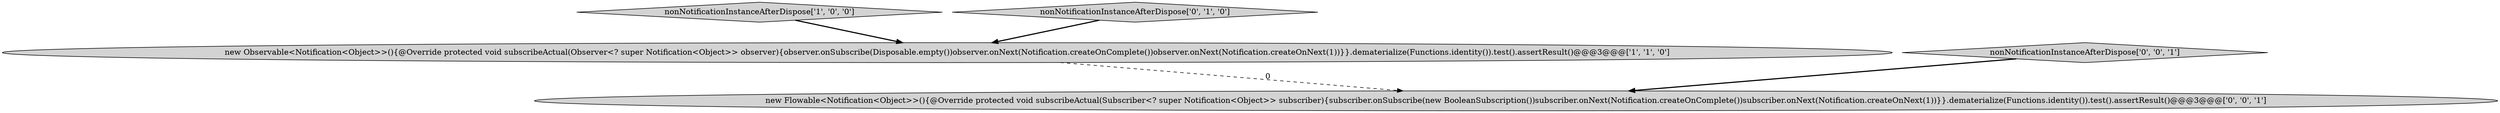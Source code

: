 digraph {
0 [style = filled, label = "nonNotificationInstanceAfterDispose['1', '0', '0']", fillcolor = lightgray, shape = diamond image = "AAA0AAABBB1BBB"];
3 [style = filled, label = "nonNotificationInstanceAfterDispose['0', '0', '1']", fillcolor = lightgray, shape = diamond image = "AAA0AAABBB3BBB"];
4 [style = filled, label = "new Flowable<Notification<Object>>(){@Override protected void subscribeActual(Subscriber<? super Notification<Object>> subscriber){subscriber.onSubscribe(new BooleanSubscription())subscriber.onNext(Notification.createOnComplete())subscriber.onNext(Notification.createOnNext(1))}}.dematerialize(Functions.identity()).test().assertResult()@@@3@@@['0', '0', '1']", fillcolor = lightgray, shape = ellipse image = "AAA0AAABBB3BBB"];
2 [style = filled, label = "nonNotificationInstanceAfterDispose['0', '1', '0']", fillcolor = lightgray, shape = diamond image = "AAA0AAABBB2BBB"];
1 [style = filled, label = "new Observable<Notification<Object>>(){@Override protected void subscribeActual(Observer<? super Notification<Object>> observer){observer.onSubscribe(Disposable.empty())observer.onNext(Notification.createOnComplete())observer.onNext(Notification.createOnNext(1))}}.dematerialize(Functions.identity()).test().assertResult()@@@3@@@['1', '1', '0']", fillcolor = lightgray, shape = ellipse image = "AAA0AAABBB1BBB"];
1->4 [style = dashed, label="0"];
2->1 [style = bold, label=""];
3->4 [style = bold, label=""];
0->1 [style = bold, label=""];
}
